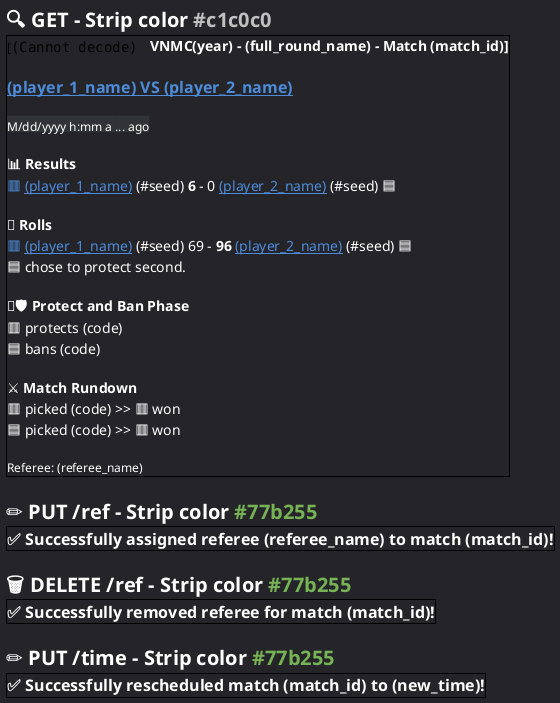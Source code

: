 @startsalt match
	<style>
		saltDiagram {
			BackgroundColor #242429
		}
	</style>
	{
		= <color:#ffffff>🔍 GET - Strip color <color:#c1c0c0><size:16>#c1c0c0
		{+
			<back:#242429>[<img:../logo.png>    <b><color:#ffffff><size:14>VNMC(year) - (full_round_name) - Match (match_id)]
			.
			<b><color:#4c8cda><size:16>__(player_1_name) VS (player_2_name)__
			.
			<color:#ffffff><back:#323336>M/dd/yyyy h:mm a <color:#ffffff><back:#323336>... ago /' discord's US formatting. for notation definitions refer: https://date-fns.org/v4.1.0/docs/format '/
			.
			<b><color:#ffffff><size:14>📊 Results
			<color:#4c8cda><size:14>🟥 __(player_1_name)__ <color:#ffffff>(#seed) **6** - 0 <color:#4c8cda>__(player_2_name)__ <color:#ffffff>(#seed) 🟦
			.
			<b><color:#ffffff><size:14>🎲 Rolls
			<color:#4c8cda><size:14>🟥 __(player_1_name)__ <color:#ffffff>(#seed) 69 - **96** <color:#4c8cda>__(player_2_name)__ <color:#ffffff>(#seed) 🟦
			<color:#ffffff><size:14>🟦 chose to protect second.
			.
			<b><color:#ffffff><size:14>🚫🛡️ Protect and Ban Phase
			<color:#ffffff><size:14>🟥 protects (code)
			<color:#ffffff><size:14>🟦 bans (code)
			/' rest of protects and bans '/
			.
			<b><color:#ffffff><size:14>⚔️ Match Rundown
			<color:#ffffff><size:14>🟥 picked (code) >> 🟥 won
			<color:#ffffff><size:14>🟦 picked (code) >> 🟥 won
			/' rest of picks '/
			.
			<color:#ffffff><size:12>Referee: (referee_name)
		}
		.
		= <color:#ffffff>✏️ PUT /ref - Strip color <color:#77b255><size:16>#77b255
		{+
			<b><color:#ffffff><size:16>✅ Successfully assigned referee (referee_name) to match (match_id)!
		}
		.
		= <color:#ffffff>🗑️ DELETE /ref - Strip color <color:#77b255><size:16>#77b255
		{+
			<b><color:#ffffff><size:16>✅ Successfully removed referee for match (match_id)!
		}
		.
		= <color:#ffffff>✏️ PUT /time - Strip color <color:#77b255><size:16>#77b255
		{+
			<b><color:#ffffff><size:16>✅ Successfully rescheduled match (match_id) to (new_time)!
		}
	}
@endsalt
